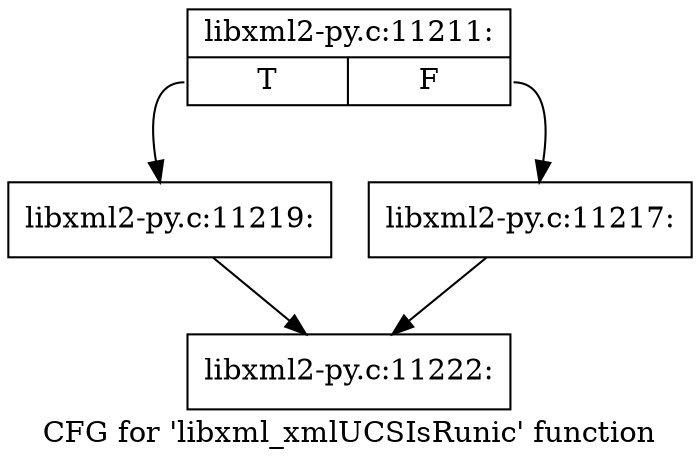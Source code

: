 digraph "CFG for 'libxml_xmlUCSIsRunic' function" {
	label="CFG for 'libxml_xmlUCSIsRunic' function";

	Node0x4627650 [shape=record,label="{libxml2-py.c:11211:|{<s0>T|<s1>F}}"];
	Node0x4627650:s0 -> Node0x4628680;
	Node0x4627650:s1 -> Node0x4628630;
	Node0x4628630 [shape=record,label="{libxml2-py.c:11217:}"];
	Node0x4628630 -> Node0x4626ee0;
	Node0x4628680 [shape=record,label="{libxml2-py.c:11219:}"];
	Node0x4628680 -> Node0x4626ee0;
	Node0x4626ee0 [shape=record,label="{libxml2-py.c:11222:}"];
}
